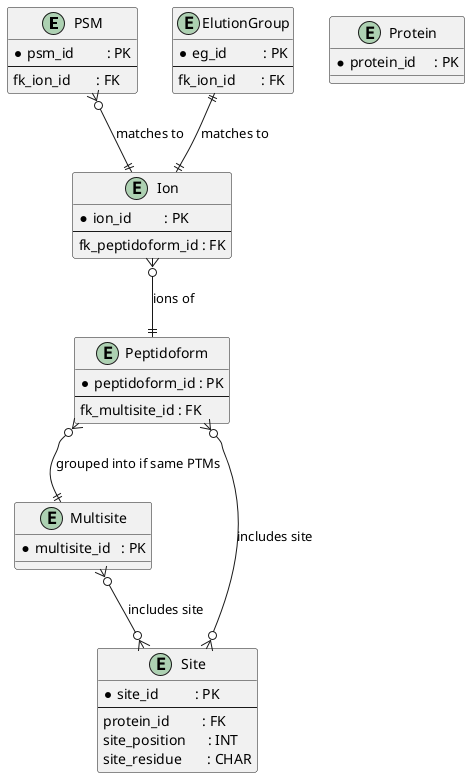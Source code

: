 @startuml PSMMatchIonPeptidoformMultisite
entity "PSM" as PM {
  * psm_id         : PK
  --
  fk_ion_id       : FK
}

entity "ElutionGroup" as EG {
  * eg_id          : PK
  --
  fk_ion_id       : FK
}

entity "Ion" as I {
  * ion_id         : PK
  --
  fk_peptidoform_id : FK
}

entity "Peptidoform" as PF {
  * peptidoform_id : PK
  --
  fk_multisite_id : FK
}


entity "Multisite" as MS {
  * multisite_id   : PK
  }

entity "Site" as ModSite {
  * site_id          : PK
  --
  protein_id         : FK
  site_position      : INT
  site_residue       : CHAR
}

entity "Protein" as P {
  * protein_id     : PK
}


' DDA: many PSMMatches → one Ion
PM }o--|| I : matches to

' DIA: many ElutionGroups → one Ion
EG ||--|| I : matches to

' many Ions → one Peptidoform
I  }o--|| PF : ions of

' many Peptidoforms → one Multisite
PF }o--|| MS : grouped into if same PTMs

PF    }o--o{ ModSite : "includes site"

MS    }o--o{ ModSite : "includes site"



@enduml

